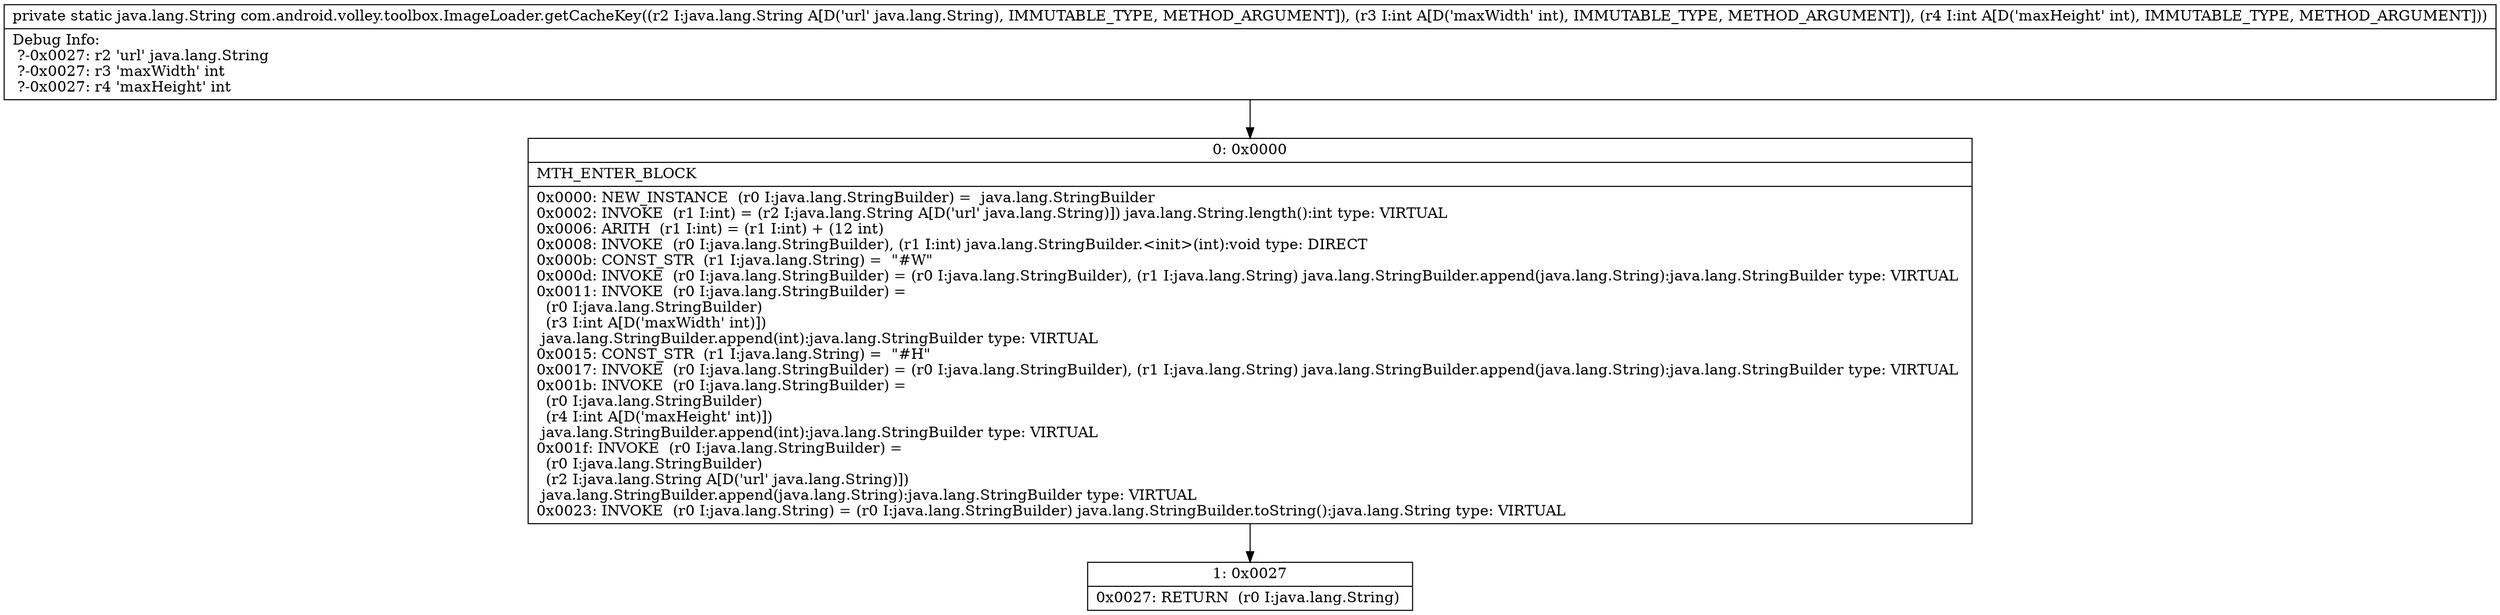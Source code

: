 digraph "CFG forcom.android.volley.toolbox.ImageLoader.getCacheKey(Ljava\/lang\/String;II)Ljava\/lang\/String;" {
Node_0 [shape=record,label="{0\:\ 0x0000|MTH_ENTER_BLOCK\l|0x0000: NEW_INSTANCE  (r0 I:java.lang.StringBuilder) =  java.lang.StringBuilder \l0x0002: INVOKE  (r1 I:int) = (r2 I:java.lang.String A[D('url' java.lang.String)]) java.lang.String.length():int type: VIRTUAL \l0x0006: ARITH  (r1 I:int) = (r1 I:int) + (12 int) \l0x0008: INVOKE  (r0 I:java.lang.StringBuilder), (r1 I:int) java.lang.StringBuilder.\<init\>(int):void type: DIRECT \l0x000b: CONST_STR  (r1 I:java.lang.String) =  \"#W\" \l0x000d: INVOKE  (r0 I:java.lang.StringBuilder) = (r0 I:java.lang.StringBuilder), (r1 I:java.lang.String) java.lang.StringBuilder.append(java.lang.String):java.lang.StringBuilder type: VIRTUAL \l0x0011: INVOKE  (r0 I:java.lang.StringBuilder) = \l  (r0 I:java.lang.StringBuilder)\l  (r3 I:int A[D('maxWidth' int)])\l java.lang.StringBuilder.append(int):java.lang.StringBuilder type: VIRTUAL \l0x0015: CONST_STR  (r1 I:java.lang.String) =  \"#H\" \l0x0017: INVOKE  (r0 I:java.lang.StringBuilder) = (r0 I:java.lang.StringBuilder), (r1 I:java.lang.String) java.lang.StringBuilder.append(java.lang.String):java.lang.StringBuilder type: VIRTUAL \l0x001b: INVOKE  (r0 I:java.lang.StringBuilder) = \l  (r0 I:java.lang.StringBuilder)\l  (r4 I:int A[D('maxHeight' int)])\l java.lang.StringBuilder.append(int):java.lang.StringBuilder type: VIRTUAL \l0x001f: INVOKE  (r0 I:java.lang.StringBuilder) = \l  (r0 I:java.lang.StringBuilder)\l  (r2 I:java.lang.String A[D('url' java.lang.String)])\l java.lang.StringBuilder.append(java.lang.String):java.lang.StringBuilder type: VIRTUAL \l0x0023: INVOKE  (r0 I:java.lang.String) = (r0 I:java.lang.StringBuilder) java.lang.StringBuilder.toString():java.lang.String type: VIRTUAL \l}"];
Node_1 [shape=record,label="{1\:\ 0x0027|0x0027: RETURN  (r0 I:java.lang.String) \l}"];
MethodNode[shape=record,label="{private static java.lang.String com.android.volley.toolbox.ImageLoader.getCacheKey((r2 I:java.lang.String A[D('url' java.lang.String), IMMUTABLE_TYPE, METHOD_ARGUMENT]), (r3 I:int A[D('maxWidth' int), IMMUTABLE_TYPE, METHOD_ARGUMENT]), (r4 I:int A[D('maxHeight' int), IMMUTABLE_TYPE, METHOD_ARGUMENT]))  | Debug Info:\l  ?\-0x0027: r2 'url' java.lang.String\l  ?\-0x0027: r3 'maxWidth' int\l  ?\-0x0027: r4 'maxHeight' int\l}"];
MethodNode -> Node_0;
Node_0 -> Node_1;
}

